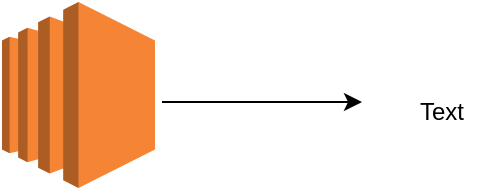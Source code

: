 <mxfile version="24.6.4" type="github">
  <diagram name="Page-1" id="OKZcpLctMQp4QLhK2uDr">
    <mxGraphModel dx="880" dy="468" grid="1" gridSize="10" guides="1" tooltips="1" connect="1" arrows="1" fold="1" page="1" pageScale="1" pageWidth="850" pageHeight="1100" math="0" shadow="0">
      <root>
        <mxCell id="0" />
        <mxCell id="1" parent="0" />
        <mxCell id="cRxhxZPUzv0KV3Lduy23-1" value="" style="outlineConnect=0;dashed=0;verticalLabelPosition=bottom;verticalAlign=top;align=center;html=1;shape=mxgraph.aws3.ec2;fillColor=#F58534;gradientColor=none;" vertex="1" parent="1">
          <mxGeometry x="50" y="40" width="76.5" height="93" as="geometry" />
        </mxCell>
        <object label="Text" putty="" id="cRxhxZPUzv0KV3Lduy23-4">
          <mxCell style="text;html=1;align=center;verticalAlign=middle;whiteSpace=wrap;rounded=0;" vertex="1" parent="1">
            <mxGeometry x="240" y="80" width="60" height="30" as="geometry" />
          </mxCell>
        </object>
        <mxCell id="cRxhxZPUzv0KV3Lduy23-5" value="" style="endArrow=classic;html=1;rounded=0;" edge="1" parent="1">
          <mxGeometry width="50" height="50" relative="1" as="geometry">
            <mxPoint x="130" y="90" as="sourcePoint" />
            <mxPoint x="230" y="90" as="targetPoint" />
            <Array as="points" />
          </mxGeometry>
        </mxCell>
      </root>
    </mxGraphModel>
  </diagram>
</mxfile>

